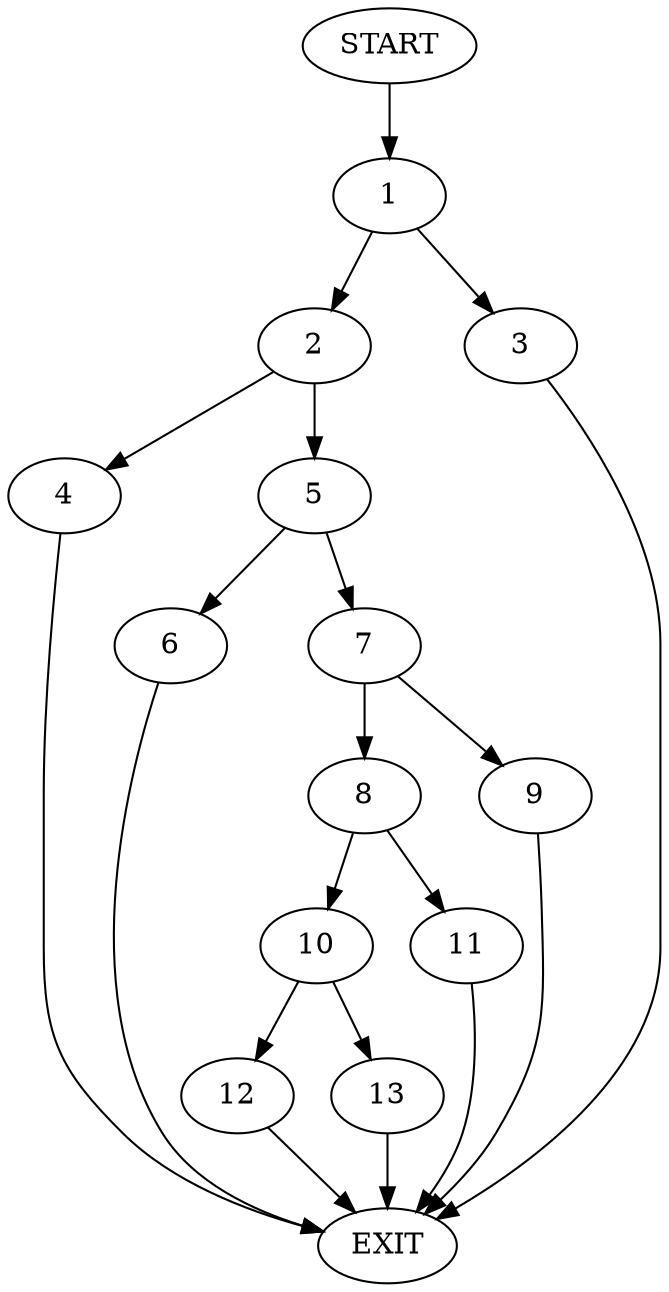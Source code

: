 digraph {
0 [label="START"]
14 [label="EXIT"]
0 -> 1
1 -> 2
1 -> 3
3 -> 14
2 -> 4
2 -> 5
4 -> 14
5 -> 6
5 -> 7
6 -> 14
7 -> 8
7 -> 9
9 -> 14
8 -> 10
8 -> 11
11 -> 14
10 -> 12
10 -> 13
13 -> 14
12 -> 14
}

